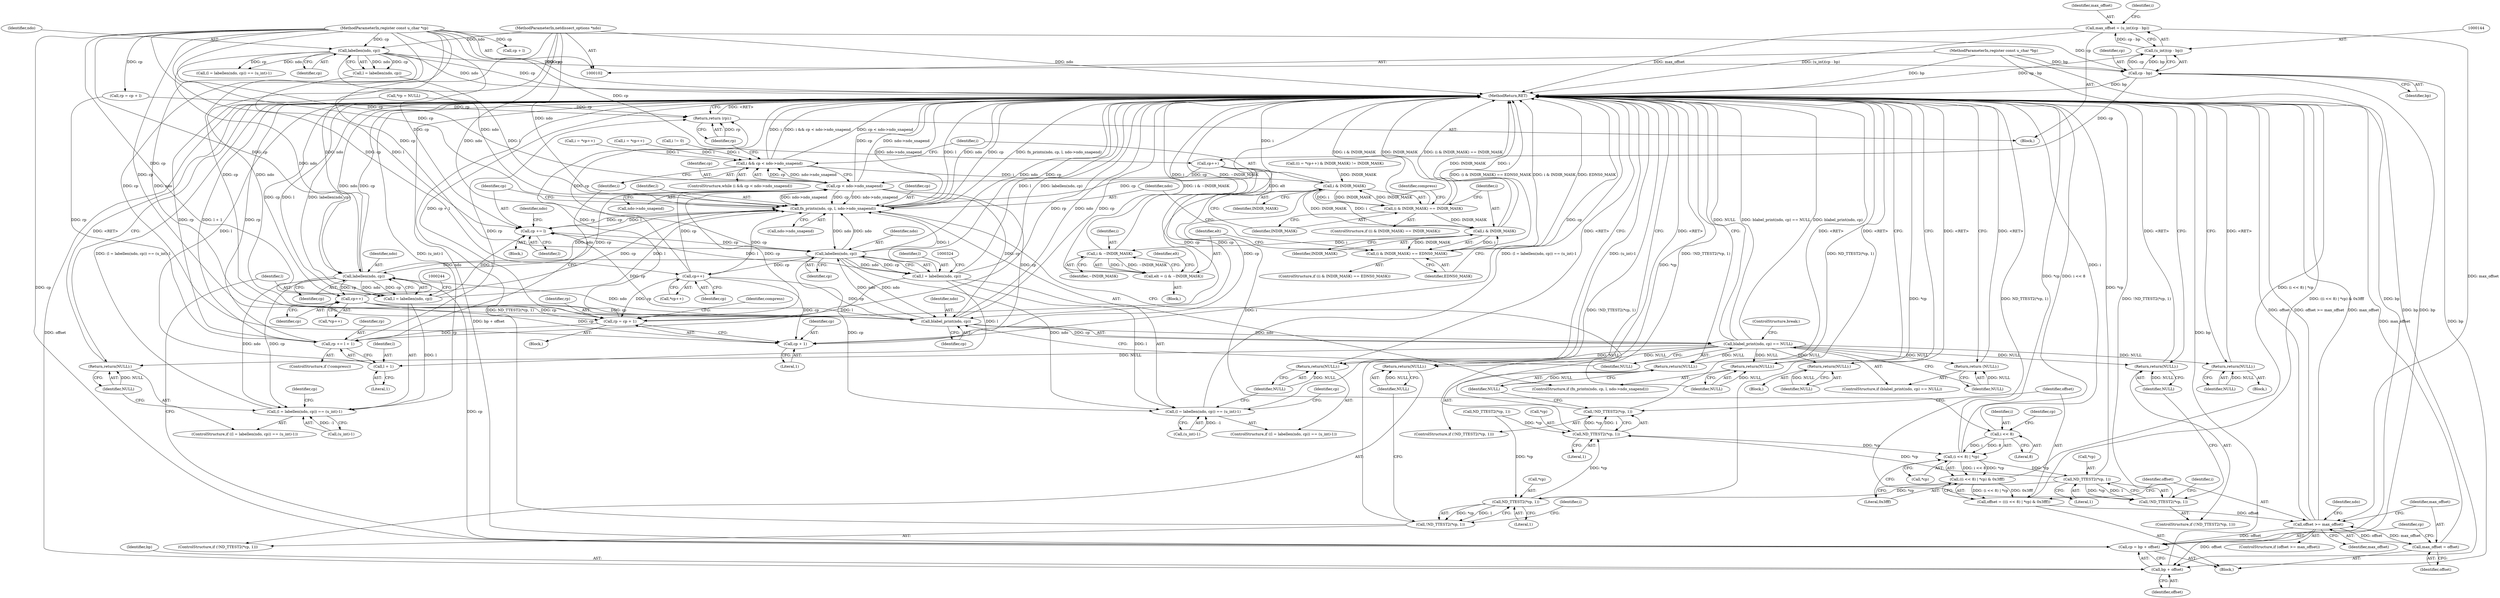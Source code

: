 digraph "0_tcpdump_3a76fd7c95fced2c2f8c8148a9055c3a542eff29@integer" {
"1000141" [label="(Call,max_offset = (u_int)(cp - bp))"];
"1000143" [label="(Call,(u_int)(cp - bp))"];
"1000145" [label="(Call,cp - bp)"];
"1000124" [label="(Call,labellen(ndo, cp))"];
"1000103" [label="(MethodParameterIn,netdissect_options *ndo)"];
"1000104" [label="(MethodParameterIn,register const u_char *cp)"];
"1000105" [label="(MethodParameterIn,register const u_char *bp)"];
"1000218" [label="(Call,offset >= max_offset)"];
"1000228" [label="(Call,max_offset = offset)"];
"1000231" [label="(Call,cp = bp + offset)"];
"1000240" [label="(Call,labellen(ndo, cp))"];
"1000237" [label="(Call,(l = labellen(ndo, cp)) == (u_int)-1)"];
"1000238" [label="(Call,l = labellen(ndo, cp))"];
"1000300" [label="(Call,fn_printn(ndo, cp, l, ndo->ndo_snapend))"];
"1000174" [label="(Call,cp < ndo->ndo_snapend)"];
"1000172" [label="(Call,i && cp < ndo->ndo_snapend)"];
"1000182" [label="(Call,i & INDIR_MASK)"];
"1000181" [label="(Call,(i & INDIR_MASK) == INDIR_MASK)"];
"1000265" [label="(Call,i & INDIR_MASK)"];
"1000264" [label="(Call,(i & INDIR_MASK) == EDNS0_MASK)"];
"1000272" [label="(Call,i & ~INDIR_MASK)"];
"1000270" [label="(Call,elt = (i & ~INDIR_MASK))"];
"1000211" [label="(Call,i << 8)"];
"1000210" [label="(Call,(i << 8) | *cp)"];
"1000209" [label="(Call,((i << 8) | *cp) & 0x3fff)"];
"1000207" [label="(Call,offset = (((i << 8) | *cp) & 0x3fff))"];
"1000251" [label="(Call,ND_TTEST2(*cp, 1))"];
"1000201" [label="(Call,ND_TTEST2(*cp, 1))"];
"1000200" [label="(Call,!ND_TTEST2(*cp, 1))"];
"1000250" [label="(Call,!ND_TTEST2(*cp, 1))"];
"1000331" [label="(Call,ND_TTEST2(*cp, 1))"];
"1000330" [label="(Call,!ND_TTEST2(*cp, 1))"];
"1000191" [label="(Call,rp = cp + 1)"];
"1000345" [label="(Call,rp += l + 1)"];
"1000355" [label="(Return,return (rp);)"];
"1000193" [label="(Call,cp + 1)"];
"1000281" [label="(Call,blabel_print(ndo, cp))"];
"1000280" [label="(Call,blabel_print(ndo, cp) == NULL)"];
"1000205" [label="(Return,return(NULL);)"];
"1000226" [label="(Return,return(NULL);)"];
"1000247" [label="(Return,return(NULL);)"];
"1000255" [label="(Return,return(NULL);)"];
"1000285" [label="(Return,return (NULL);)"];
"1000295" [label="(Return,return(NULL);)"];
"1000307" [label="(Return,return(NULL);)"];
"1000327" [label="(Return,return(NULL);)"];
"1000335" [label="(Return,return(NULL);)"];
"1000309" [label="(Call,cp += l)"];
"1000320" [label="(Call,labellen(ndo, cp))"];
"1000317" [label="(Call,(l = labellen(ndo, cp)) == (u_int)-1)"];
"1000318" [label="(Call,l = labellen(ndo, cp))"];
"1000347" [label="(Call,l + 1)"];
"1000340" [label="(Call,cp++)"];
"1000260" [label="(Call,cp++)"];
"1000233" [label="(Call,bp + offset)"];
"1000204" [label="(Literal,1)"];
"1000335" [label="(Return,return(NULL);)"];
"1000191" [label="(Call,rp = cp + 1)"];
"1000257" [label="(Call,i = *cp++)"];
"1000296" [label="(Identifier,NULL)"];
"1000217" [label="(ControlStructure,if (offset >= max_offset))"];
"1000149" [label="(Call,((i = *cp++) & INDIR_MASK) != INDIR_MASK)"];
"1000284" [label="(Identifier,NULL)"];
"1000180" [label="(ControlStructure,if ((i & INDIR_MASK) == INDIR_MASK))"];
"1000194" [label="(Identifier,cp)"];
"1000255" [label="(Return,return(NULL);)"];
"1000176" [label="(Call,ndo->ndo_snapend)"];
"1000316" [label="(ControlStructure,if ((l = labellen(ndo, cp)) == (u_int)-1))"];
"1000323" [label="(Call,(u_int)-1)"];
"1000146" [label="(Identifier,cp)"];
"1000337" [label="(Call,i = *cp++)"];
"1000304" [label="(Call,ndo->ndo_snapend)"];
"1000228" [label="(Call,max_offset = offset)"];
"1000145" [label="(Call,cp - bp)"];
"1000347" [label="(Call,l + 1)"];
"1000265" [label="(Call,i & INDIR_MASK)"];
"1000261" [label="(Identifier,cp)"];
"1000248" [label="(Identifier,NULL)"];
"1000154" [label="(Call,cp++)"];
"1000181" [label="(Call,(i & INDIR_MASK) == INDIR_MASK)"];
"1000190" [label="(Block,)"];
"1000319" [label="(Identifier,l)"];
"1000126" [label="(Identifier,cp)"];
"1000340" [label="(Call,cp++)"];
"1000263" [label="(ControlStructure,if ((i & INDIR_MASK) == EDNS0_MASK))"];
"1000147" [label="(Identifier,bp)"];
"1000299" [label="(ControlStructure,if (fn_printn(ndo, cp, l, ndo->ndo_snapend)))"];
"1000256" [label="(Identifier,NULL)"];
"1000237" [label="(Call,(l = labellen(ndo, cp)) == (u_int)-1)"];
"1000121" [label="(Call,(l = labellen(ndo, cp)) == (u_int)-1)"];
"1000206" [label="(Identifier,NULL)"];
"1000266" [label="(Identifier,i)"];
"1000285" [label="(Return,return (NULL);)"];
"1000213" [label="(Literal,8)"];
"1000238" [label="(Call,l = labellen(ndo, cp))"];
"1000227" [label="(Identifier,NULL)"];
"1000311" [label="(Identifier,l)"];
"1000239" [label="(Identifier,l)"];
"1000356" [label="(Identifier,rp)"];
"1000183" [label="(Identifier,i)"];
"1000141" [label="(Call,max_offset = (u_int)(cp - bp))"];
"1000270" [label="(Call,elt = (i & ~INDIR_MASK))"];
"1000251" [label="(Call,ND_TTEST2(*cp, 1))"];
"1000202" [label="(Call,*cp)"];
"1000193" [label="(Call,cp + 1)"];
"1000258" [label="(Identifier,i)"];
"1000328" [label="(Identifier,NULL)"];
"1000219" [label="(Identifier,offset)"];
"1000216" [label="(Literal,0x3fff)"];
"1000336" [label="(Identifier,NULL)"];
"1000314" [label="(Identifier,ndo)"];
"1000224" [label="(Identifier,ndo)"];
"1000334" [label="(Literal,1)"];
"1000267" [label="(Identifier,INDIR_MASK)"];
"1000346" [label="(Identifier,rp)"];
"1000207" [label="(Call,offset = (((i << 8) | *cp) & 0x3fff))"];
"1000277" [label="(Block,)"];
"1000345" [label="(Call,rp += l + 1)"];
"1000295" [label="(Return,return(NULL);)"];
"1000333" [label="(Identifier,cp)"];
"1000124" [label="(Call,labellen(ndo, cp))"];
"1000199" [label="(ControlStructure,if (!ND_TTEST2(*cp, 1)))"];
"1000192" [label="(Identifier,rp)"];
"1000226" [label="(Return,return(NULL);)"];
"1000185" [label="(Identifier,INDIR_MASK)"];
"1000264" [label="(Call,(i & INDIR_MASK) == EDNS0_MASK)"];
"1000242" [label="(Identifier,cp)"];
"1000320" [label="(Call,labellen(ndo, cp))"];
"1000332" [label="(Call,*cp)"];
"1000283" [label="(Identifier,cp)"];
"1000338" [label="(Identifier,i)"];
"1000208" [label="(Identifier,offset)"];
"1000331" [label="(Call,ND_TTEST2(*cp, 1))"];
"1000329" [label="(ControlStructure,if (!ND_TTEST2(*cp, 1)))"];
"1000171" [label="(ControlStructure,while (i && cp < ndo->ndo_snapend))"];
"1000230" [label="(Identifier,offset)"];
"1000243" [label="(Call,(u_int)-1)"];
"1000215" [label="(Identifier,cp)"];
"1000175" [label="(Identifier,cp)"];
"1000249" [label="(ControlStructure,if (!ND_TTEST2(*cp, 1)))"];
"1000247" [label="(Return,return(NULL);)"];
"1000327" [label="(Return,return(NULL);)"];
"1000174" [label="(Call,cp < ndo->ndo_snapend)"];
"1000212" [label="(Identifier,i)"];
"1000125" [label="(Identifier,ndo)"];
"1000302" [label="(Identifier,cp)"];
"1000253" [label="(Identifier,cp)"];
"1000195" [label="(Literal,1)"];
"1000234" [label="(Identifier,bp)"];
"1000342" [label="(ControlStructure,if (!compress))"];
"1000182" [label="(Call,i & INDIR_MASK)"];
"1000218" [label="(Call,offset >= max_offset)"];
"1000122" [label="(Call,l = labellen(ndo, cp))"];
"1000303" [label="(Identifier,l)"];
"1000339" [label="(Call,*cp++)"];
"1000279" [label="(ControlStructure,if (blabel_print(ndo, cp) == NULL))"];
"1000179" [label="(Block,)"];
"1000310" [label="(Identifier,cp)"];
"1000250" [label="(Call,!ND_TTEST2(*cp, 1))"];
"1000355" [label="(Return,return (rp);)"];
"1000189" [label="(Identifier,compress)"];
"1000214" [label="(Call,*cp)"];
"1000280" [label="(Call,blabel_print(ndo, cp) == NULL)"];
"1000241" [label="(Identifier,ndo)"];
"1000205" [label="(Return,return(NULL);)"];
"1000221" [label="(Block,)"];
"1000240" [label="(Call,labellen(ndo, cp))"];
"1000330" [label="(Call,!ND_TTEST2(*cp, 1))"];
"1000281" [label="(Call,blabel_print(ndo, cp))"];
"1000110" [label="(Call,*rp = NULL)"];
"1000260" [label="(Call,cp++)"];
"1000162" [label="(Call,rp = cp + l)"];
"1000309" [label="(Call,cp += l)"];
"1000184" [label="(Identifier,INDIR_MASK)"];
"1000211" [label="(Call,i << 8)"];
"1000231" [label="(Call,cp = bp + offset)"];
"1000142" [label="(Identifier,max_offset)"];
"1000318" [label="(Call,l = labellen(ndo, cp))"];
"1000233" [label="(Call,bp + offset)"];
"1000301" [label="(Identifier,ndo)"];
"1000307" [label="(Return,return(NULL);)"];
"1000341" [label="(Identifier,cp)"];
"1000143" [label="(Call,(u_int)(cp - bp))"];
"1000321" [label="(Identifier,ndo)"];
"1000282" [label="(Identifier,ndo)"];
"1000349" [label="(Literal,1)"];
"1000268" [label="(Identifier,EDNS0_MASK)"];
"1000322" [label="(Identifier,cp)"];
"1000186" [label="(Block,)"];
"1000274" [label="(Identifier,~INDIR_MASK)"];
"1000105" [label="(MethodParameterIn,register const u_char *bp)"];
"1000235" [label="(Identifier,offset)"];
"1000135" [label="(Call,ND_TTEST2(*cp, 1))"];
"1000232" [label="(Identifier,cp)"];
"1000197" [label="(Identifier,compress)"];
"1000164" [label="(Call,cp + l)"];
"1000348" [label="(Identifier,l)"];
"1000210" [label="(Call,(i << 8) | *cp)"];
"1000104" [label="(MethodParameterIn,register const u_char *cp)"];
"1000229" [label="(Identifier,max_offset)"];
"1000273" [label="(Identifier,i)"];
"1000254" [label="(Literal,1)"];
"1000286" [label="(Identifier,NULL)"];
"1000357" [label="(MethodReturn,RET)"];
"1000201" [label="(Call,ND_TTEST2(*cp, 1))"];
"1000173" [label="(Identifier,i)"];
"1000236" [label="(ControlStructure,if ((l = labellen(ndo, cp)) == (u_int)-1))"];
"1000272" [label="(Call,i & ~INDIR_MASK)"];
"1000271" [label="(Identifier,elt)"];
"1000300" [label="(Call,fn_printn(ndo, cp, l, ndo->ndo_snapend))"];
"1000269" [label="(Block,)"];
"1000220" [label="(Identifier,max_offset)"];
"1000287" [label="(ControlStructure,break;)"];
"1000200" [label="(Call,!ND_TTEST2(*cp, 1))"];
"1000152" [label="(Identifier,i)"];
"1000317" [label="(Call,(l = labellen(ndo, cp)) == (u_int)-1)"];
"1000106" [label="(Block,)"];
"1000209" [label="(Call,((i << 8) | *cp) & 0x3fff)"];
"1000103" [label="(MethodParameterIn,netdissect_options *ndo)"];
"1000308" [label="(Identifier,NULL)"];
"1000259" [label="(Call,*cp++)"];
"1000252" [label="(Call,*cp)"];
"1000276" [label="(Identifier,elt)"];
"1000168" [label="(Call,i != 0)"];
"1000172" [label="(Call,i && cp < ndo->ndo_snapend)"];
"1000141" -> "1000106"  [label="AST: "];
"1000141" -> "1000143"  [label="CFG: "];
"1000142" -> "1000141"  [label="AST: "];
"1000143" -> "1000141"  [label="AST: "];
"1000152" -> "1000141"  [label="CFG: "];
"1000141" -> "1000357"  [label="DDG: max_offset"];
"1000141" -> "1000357"  [label="DDG: (u_int)(cp - bp)"];
"1000143" -> "1000141"  [label="DDG: cp - bp"];
"1000141" -> "1000218"  [label="DDG: max_offset"];
"1000143" -> "1000145"  [label="CFG: "];
"1000144" -> "1000143"  [label="AST: "];
"1000145" -> "1000143"  [label="AST: "];
"1000143" -> "1000357"  [label="DDG: cp - bp"];
"1000145" -> "1000143"  [label="DDG: cp"];
"1000145" -> "1000143"  [label="DDG: bp"];
"1000145" -> "1000147"  [label="CFG: "];
"1000146" -> "1000145"  [label="AST: "];
"1000147" -> "1000145"  [label="AST: "];
"1000145" -> "1000357"  [label="DDG: bp"];
"1000124" -> "1000145"  [label="DDG: cp"];
"1000104" -> "1000145"  [label="DDG: cp"];
"1000105" -> "1000145"  [label="DDG: bp"];
"1000145" -> "1000154"  [label="DDG: cp"];
"1000145" -> "1000231"  [label="DDG: bp"];
"1000145" -> "1000233"  [label="DDG: bp"];
"1000124" -> "1000122"  [label="AST: "];
"1000124" -> "1000126"  [label="CFG: "];
"1000125" -> "1000124"  [label="AST: "];
"1000126" -> "1000124"  [label="AST: "];
"1000122" -> "1000124"  [label="CFG: "];
"1000124" -> "1000357"  [label="DDG: cp"];
"1000124" -> "1000357"  [label="DDG: ndo"];
"1000124" -> "1000121"  [label="DDG: ndo"];
"1000124" -> "1000121"  [label="DDG: cp"];
"1000124" -> "1000122"  [label="DDG: ndo"];
"1000124" -> "1000122"  [label="DDG: cp"];
"1000103" -> "1000124"  [label="DDG: ndo"];
"1000104" -> "1000124"  [label="DDG: cp"];
"1000124" -> "1000240"  [label="DDG: ndo"];
"1000124" -> "1000281"  [label="DDG: ndo"];
"1000124" -> "1000300"  [label="DDG: ndo"];
"1000103" -> "1000102"  [label="AST: "];
"1000103" -> "1000357"  [label="DDG: ndo"];
"1000103" -> "1000240"  [label="DDG: ndo"];
"1000103" -> "1000281"  [label="DDG: ndo"];
"1000103" -> "1000300"  [label="DDG: ndo"];
"1000103" -> "1000320"  [label="DDG: ndo"];
"1000104" -> "1000102"  [label="AST: "];
"1000104" -> "1000357"  [label="DDG: cp"];
"1000104" -> "1000154"  [label="DDG: cp"];
"1000104" -> "1000162"  [label="DDG: cp"];
"1000104" -> "1000164"  [label="DDG: cp"];
"1000104" -> "1000174"  [label="DDG: cp"];
"1000104" -> "1000191"  [label="DDG: cp"];
"1000104" -> "1000193"  [label="DDG: cp"];
"1000104" -> "1000231"  [label="DDG: cp"];
"1000104" -> "1000240"  [label="DDG: cp"];
"1000104" -> "1000260"  [label="DDG: cp"];
"1000104" -> "1000281"  [label="DDG: cp"];
"1000104" -> "1000300"  [label="DDG: cp"];
"1000104" -> "1000309"  [label="DDG: cp"];
"1000104" -> "1000320"  [label="DDG: cp"];
"1000104" -> "1000340"  [label="DDG: cp"];
"1000105" -> "1000102"  [label="AST: "];
"1000105" -> "1000357"  [label="DDG: bp"];
"1000105" -> "1000231"  [label="DDG: bp"];
"1000105" -> "1000233"  [label="DDG: bp"];
"1000218" -> "1000217"  [label="AST: "];
"1000218" -> "1000220"  [label="CFG: "];
"1000219" -> "1000218"  [label="AST: "];
"1000220" -> "1000218"  [label="AST: "];
"1000224" -> "1000218"  [label="CFG: "];
"1000229" -> "1000218"  [label="CFG: "];
"1000218" -> "1000357"  [label="DDG: offset"];
"1000218" -> "1000357"  [label="DDG: offset >= max_offset"];
"1000218" -> "1000357"  [label="DDG: max_offset"];
"1000207" -> "1000218"  [label="DDG: offset"];
"1000228" -> "1000218"  [label="DDG: max_offset"];
"1000218" -> "1000228"  [label="DDG: offset"];
"1000218" -> "1000231"  [label="DDG: offset"];
"1000218" -> "1000233"  [label="DDG: offset"];
"1000228" -> "1000186"  [label="AST: "];
"1000228" -> "1000230"  [label="CFG: "];
"1000229" -> "1000228"  [label="AST: "];
"1000230" -> "1000228"  [label="AST: "];
"1000232" -> "1000228"  [label="CFG: "];
"1000228" -> "1000357"  [label="DDG: max_offset"];
"1000231" -> "1000186"  [label="AST: "];
"1000231" -> "1000233"  [label="CFG: "];
"1000232" -> "1000231"  [label="AST: "];
"1000233" -> "1000231"  [label="AST: "];
"1000239" -> "1000231"  [label="CFG: "];
"1000231" -> "1000357"  [label="DDG: bp + offset"];
"1000231" -> "1000240"  [label="DDG: cp"];
"1000240" -> "1000238"  [label="AST: "];
"1000240" -> "1000242"  [label="CFG: "];
"1000241" -> "1000240"  [label="AST: "];
"1000242" -> "1000240"  [label="AST: "];
"1000238" -> "1000240"  [label="CFG: "];
"1000240" -> "1000357"  [label="DDG: cp"];
"1000240" -> "1000357"  [label="DDG: ndo"];
"1000240" -> "1000237"  [label="DDG: ndo"];
"1000240" -> "1000237"  [label="DDG: cp"];
"1000240" -> "1000238"  [label="DDG: ndo"];
"1000240" -> "1000238"  [label="DDG: cp"];
"1000320" -> "1000240"  [label="DDG: ndo"];
"1000240" -> "1000260"  [label="DDG: cp"];
"1000240" -> "1000281"  [label="DDG: ndo"];
"1000240" -> "1000300"  [label="DDG: ndo"];
"1000237" -> "1000236"  [label="AST: "];
"1000237" -> "1000243"  [label="CFG: "];
"1000238" -> "1000237"  [label="AST: "];
"1000243" -> "1000237"  [label="AST: "];
"1000248" -> "1000237"  [label="CFG: "];
"1000253" -> "1000237"  [label="CFG: "];
"1000237" -> "1000357"  [label="DDG: (l = labellen(ndo, cp)) == (u_int)-1"];
"1000237" -> "1000357"  [label="DDG: (u_int)-1"];
"1000238" -> "1000237"  [label="DDG: l"];
"1000243" -> "1000237"  [label="DDG: -1"];
"1000239" -> "1000238"  [label="AST: "];
"1000244" -> "1000238"  [label="CFG: "];
"1000238" -> "1000357"  [label="DDG: l"];
"1000238" -> "1000357"  [label="DDG: labellen(ndo, cp)"];
"1000238" -> "1000300"  [label="DDG: l"];
"1000238" -> "1000309"  [label="DDG: l"];
"1000300" -> "1000299"  [label="AST: "];
"1000300" -> "1000304"  [label="CFG: "];
"1000301" -> "1000300"  [label="AST: "];
"1000302" -> "1000300"  [label="AST: "];
"1000303" -> "1000300"  [label="AST: "];
"1000304" -> "1000300"  [label="AST: "];
"1000308" -> "1000300"  [label="CFG: "];
"1000310" -> "1000300"  [label="CFG: "];
"1000300" -> "1000357"  [label="DDG: ndo->ndo_snapend"];
"1000300" -> "1000357"  [label="DDG: l"];
"1000300" -> "1000357"  [label="DDG: ndo"];
"1000300" -> "1000357"  [label="DDG: cp"];
"1000300" -> "1000357"  [label="DDG: fn_printn(ndo, cp, l, ndo->ndo_snapend)"];
"1000300" -> "1000174"  [label="DDG: ndo->ndo_snapend"];
"1000320" -> "1000300"  [label="DDG: ndo"];
"1000154" -> "1000300"  [label="DDG: cp"];
"1000260" -> "1000300"  [label="DDG: cp"];
"1000340" -> "1000300"  [label="DDG: cp"];
"1000174" -> "1000300"  [label="DDG: cp"];
"1000174" -> "1000300"  [label="DDG: ndo->ndo_snapend"];
"1000318" -> "1000300"  [label="DDG: l"];
"1000122" -> "1000300"  [label="DDG: l"];
"1000300" -> "1000309"  [label="DDG: l"];
"1000300" -> "1000309"  [label="DDG: cp"];
"1000300" -> "1000320"  [label="DDG: ndo"];
"1000174" -> "1000172"  [label="AST: "];
"1000174" -> "1000176"  [label="CFG: "];
"1000175" -> "1000174"  [label="AST: "];
"1000176" -> "1000174"  [label="AST: "];
"1000172" -> "1000174"  [label="CFG: "];
"1000174" -> "1000357"  [label="DDG: ndo->ndo_snapend"];
"1000174" -> "1000357"  [label="DDG: cp"];
"1000174" -> "1000172"  [label="DDG: cp"];
"1000174" -> "1000172"  [label="DDG: ndo->ndo_snapend"];
"1000154" -> "1000174"  [label="DDG: cp"];
"1000260" -> "1000174"  [label="DDG: cp"];
"1000340" -> "1000174"  [label="DDG: cp"];
"1000174" -> "1000191"  [label="DDG: cp"];
"1000174" -> "1000193"  [label="DDG: cp"];
"1000174" -> "1000281"  [label="DDG: cp"];
"1000172" -> "1000171"  [label="AST: "];
"1000172" -> "1000173"  [label="CFG: "];
"1000173" -> "1000172"  [label="AST: "];
"1000183" -> "1000172"  [label="CFG: "];
"1000356" -> "1000172"  [label="CFG: "];
"1000172" -> "1000357"  [label="DDG: i && cp < ndo->ndo_snapend"];
"1000172" -> "1000357"  [label="DDG: i"];
"1000172" -> "1000357"  [label="DDG: cp < ndo->ndo_snapend"];
"1000168" -> "1000172"  [label="DDG: i"];
"1000337" -> "1000172"  [label="DDG: i"];
"1000257" -> "1000172"  [label="DDG: i"];
"1000172" -> "1000182"  [label="DDG: i"];
"1000182" -> "1000181"  [label="AST: "];
"1000182" -> "1000184"  [label="CFG: "];
"1000183" -> "1000182"  [label="AST: "];
"1000184" -> "1000182"  [label="AST: "];
"1000185" -> "1000182"  [label="CFG: "];
"1000182" -> "1000357"  [label="DDG: i"];
"1000182" -> "1000181"  [label="DDG: i"];
"1000182" -> "1000181"  [label="DDG: INDIR_MASK"];
"1000181" -> "1000182"  [label="DDG: INDIR_MASK"];
"1000149" -> "1000182"  [label="DDG: INDIR_MASK"];
"1000265" -> "1000182"  [label="DDG: INDIR_MASK"];
"1000182" -> "1000211"  [label="DDG: i"];
"1000182" -> "1000265"  [label="DDG: i"];
"1000181" -> "1000180"  [label="AST: "];
"1000181" -> "1000185"  [label="CFG: "];
"1000185" -> "1000181"  [label="AST: "];
"1000189" -> "1000181"  [label="CFG: "];
"1000266" -> "1000181"  [label="CFG: "];
"1000181" -> "1000357"  [label="DDG: i & INDIR_MASK"];
"1000181" -> "1000357"  [label="DDG: INDIR_MASK"];
"1000181" -> "1000357"  [label="DDG: (i & INDIR_MASK) == INDIR_MASK"];
"1000181" -> "1000265"  [label="DDG: INDIR_MASK"];
"1000265" -> "1000264"  [label="AST: "];
"1000265" -> "1000267"  [label="CFG: "];
"1000266" -> "1000265"  [label="AST: "];
"1000267" -> "1000265"  [label="AST: "];
"1000268" -> "1000265"  [label="CFG: "];
"1000265" -> "1000357"  [label="DDG: INDIR_MASK"];
"1000265" -> "1000357"  [label="DDG: i"];
"1000265" -> "1000264"  [label="DDG: i"];
"1000265" -> "1000264"  [label="DDG: INDIR_MASK"];
"1000265" -> "1000272"  [label="DDG: i"];
"1000264" -> "1000263"  [label="AST: "];
"1000264" -> "1000268"  [label="CFG: "];
"1000268" -> "1000264"  [label="AST: "];
"1000271" -> "1000264"  [label="CFG: "];
"1000301" -> "1000264"  [label="CFG: "];
"1000264" -> "1000357"  [label="DDG: i & INDIR_MASK"];
"1000264" -> "1000357"  [label="DDG: EDNS0_MASK"];
"1000264" -> "1000357"  [label="DDG: (i & INDIR_MASK) == EDNS0_MASK"];
"1000272" -> "1000270"  [label="AST: "];
"1000272" -> "1000274"  [label="CFG: "];
"1000273" -> "1000272"  [label="AST: "];
"1000274" -> "1000272"  [label="AST: "];
"1000270" -> "1000272"  [label="CFG: "];
"1000272" -> "1000357"  [label="DDG: ~INDIR_MASK"];
"1000272" -> "1000357"  [label="DDG: i"];
"1000272" -> "1000270"  [label="DDG: i"];
"1000272" -> "1000270"  [label="DDG: ~INDIR_MASK"];
"1000270" -> "1000269"  [label="AST: "];
"1000271" -> "1000270"  [label="AST: "];
"1000276" -> "1000270"  [label="CFG: "];
"1000270" -> "1000357"  [label="DDG: i & ~INDIR_MASK"];
"1000270" -> "1000357"  [label="DDG: elt"];
"1000211" -> "1000210"  [label="AST: "];
"1000211" -> "1000213"  [label="CFG: "];
"1000212" -> "1000211"  [label="AST: "];
"1000213" -> "1000211"  [label="AST: "];
"1000215" -> "1000211"  [label="CFG: "];
"1000211" -> "1000357"  [label="DDG: i"];
"1000211" -> "1000210"  [label="DDG: i"];
"1000211" -> "1000210"  [label="DDG: 8"];
"1000210" -> "1000209"  [label="AST: "];
"1000210" -> "1000214"  [label="CFG: "];
"1000214" -> "1000210"  [label="AST: "];
"1000216" -> "1000210"  [label="CFG: "];
"1000210" -> "1000357"  [label="DDG: *cp"];
"1000210" -> "1000357"  [label="DDG: i << 8"];
"1000210" -> "1000209"  [label="DDG: i << 8"];
"1000210" -> "1000209"  [label="DDG: *cp"];
"1000201" -> "1000210"  [label="DDG: *cp"];
"1000210" -> "1000251"  [label="DDG: *cp"];
"1000209" -> "1000207"  [label="AST: "];
"1000209" -> "1000216"  [label="CFG: "];
"1000216" -> "1000209"  [label="AST: "];
"1000207" -> "1000209"  [label="CFG: "];
"1000209" -> "1000357"  [label="DDG: (i << 8) | *cp"];
"1000209" -> "1000207"  [label="DDG: (i << 8) | *cp"];
"1000209" -> "1000207"  [label="DDG: 0x3fff"];
"1000207" -> "1000186"  [label="AST: "];
"1000208" -> "1000207"  [label="AST: "];
"1000219" -> "1000207"  [label="CFG: "];
"1000207" -> "1000357"  [label="DDG: ((i << 8) | *cp) & 0x3fff"];
"1000251" -> "1000250"  [label="AST: "];
"1000251" -> "1000254"  [label="CFG: "];
"1000252" -> "1000251"  [label="AST: "];
"1000254" -> "1000251"  [label="AST: "];
"1000250" -> "1000251"  [label="CFG: "];
"1000251" -> "1000357"  [label="DDG: *cp"];
"1000251" -> "1000201"  [label="DDG: *cp"];
"1000251" -> "1000250"  [label="DDG: *cp"];
"1000251" -> "1000250"  [label="DDG: 1"];
"1000251" -> "1000331"  [label="DDG: *cp"];
"1000201" -> "1000200"  [label="AST: "];
"1000201" -> "1000204"  [label="CFG: "];
"1000202" -> "1000201"  [label="AST: "];
"1000204" -> "1000201"  [label="AST: "];
"1000200" -> "1000201"  [label="CFG: "];
"1000201" -> "1000357"  [label="DDG: *cp"];
"1000201" -> "1000200"  [label="DDG: *cp"];
"1000201" -> "1000200"  [label="DDG: 1"];
"1000135" -> "1000201"  [label="DDG: *cp"];
"1000331" -> "1000201"  [label="DDG: *cp"];
"1000200" -> "1000199"  [label="AST: "];
"1000206" -> "1000200"  [label="CFG: "];
"1000208" -> "1000200"  [label="CFG: "];
"1000200" -> "1000357"  [label="DDG: ND_TTEST2(*cp, 1)"];
"1000200" -> "1000357"  [label="DDG: !ND_TTEST2(*cp, 1)"];
"1000250" -> "1000249"  [label="AST: "];
"1000256" -> "1000250"  [label="CFG: "];
"1000258" -> "1000250"  [label="CFG: "];
"1000250" -> "1000357"  [label="DDG: ND_TTEST2(*cp, 1)"];
"1000250" -> "1000357"  [label="DDG: !ND_TTEST2(*cp, 1)"];
"1000331" -> "1000330"  [label="AST: "];
"1000331" -> "1000334"  [label="CFG: "];
"1000332" -> "1000331"  [label="AST: "];
"1000334" -> "1000331"  [label="AST: "];
"1000330" -> "1000331"  [label="CFG: "];
"1000331" -> "1000357"  [label="DDG: *cp"];
"1000331" -> "1000330"  [label="DDG: *cp"];
"1000331" -> "1000330"  [label="DDG: 1"];
"1000135" -> "1000331"  [label="DDG: *cp"];
"1000330" -> "1000329"  [label="AST: "];
"1000336" -> "1000330"  [label="CFG: "];
"1000338" -> "1000330"  [label="CFG: "];
"1000330" -> "1000357"  [label="DDG: ND_TTEST2(*cp, 1)"];
"1000330" -> "1000357"  [label="DDG: !ND_TTEST2(*cp, 1)"];
"1000191" -> "1000190"  [label="AST: "];
"1000191" -> "1000193"  [label="CFG: "];
"1000192" -> "1000191"  [label="AST: "];
"1000193" -> "1000191"  [label="AST: "];
"1000197" -> "1000191"  [label="CFG: "];
"1000191" -> "1000357"  [label="DDG: cp + 1"];
"1000191" -> "1000357"  [label="DDG: rp"];
"1000154" -> "1000191"  [label="DDG: cp"];
"1000260" -> "1000191"  [label="DDG: cp"];
"1000340" -> "1000191"  [label="DDG: cp"];
"1000191" -> "1000345"  [label="DDG: rp"];
"1000191" -> "1000355"  [label="DDG: rp"];
"1000345" -> "1000342"  [label="AST: "];
"1000345" -> "1000347"  [label="CFG: "];
"1000346" -> "1000345"  [label="AST: "];
"1000347" -> "1000345"  [label="AST: "];
"1000173" -> "1000345"  [label="CFG: "];
"1000345" -> "1000357"  [label="DDG: l + 1"];
"1000345" -> "1000357"  [label="DDG: rp"];
"1000318" -> "1000345"  [label="DDG: l"];
"1000162" -> "1000345"  [label="DDG: rp"];
"1000110" -> "1000345"  [label="DDG: rp"];
"1000345" -> "1000355"  [label="DDG: rp"];
"1000355" -> "1000106"  [label="AST: "];
"1000355" -> "1000356"  [label="CFG: "];
"1000356" -> "1000355"  [label="AST: "];
"1000357" -> "1000355"  [label="CFG: "];
"1000355" -> "1000357"  [label="DDG: <RET>"];
"1000356" -> "1000355"  [label="DDG: rp"];
"1000162" -> "1000355"  [label="DDG: rp"];
"1000110" -> "1000355"  [label="DDG: rp"];
"1000193" -> "1000195"  [label="CFG: "];
"1000194" -> "1000193"  [label="AST: "];
"1000195" -> "1000193"  [label="AST: "];
"1000193" -> "1000357"  [label="DDG: cp"];
"1000154" -> "1000193"  [label="DDG: cp"];
"1000260" -> "1000193"  [label="DDG: cp"];
"1000340" -> "1000193"  [label="DDG: cp"];
"1000281" -> "1000280"  [label="AST: "];
"1000281" -> "1000283"  [label="CFG: "];
"1000282" -> "1000281"  [label="AST: "];
"1000283" -> "1000281"  [label="AST: "];
"1000284" -> "1000281"  [label="CFG: "];
"1000281" -> "1000357"  [label="DDG: ndo"];
"1000281" -> "1000357"  [label="DDG: cp"];
"1000281" -> "1000280"  [label="DDG: ndo"];
"1000281" -> "1000280"  [label="DDG: cp"];
"1000320" -> "1000281"  [label="DDG: ndo"];
"1000154" -> "1000281"  [label="DDG: cp"];
"1000260" -> "1000281"  [label="DDG: cp"];
"1000340" -> "1000281"  [label="DDG: cp"];
"1000281" -> "1000309"  [label="DDG: cp"];
"1000281" -> "1000320"  [label="DDG: ndo"];
"1000280" -> "1000279"  [label="AST: "];
"1000280" -> "1000284"  [label="CFG: "];
"1000284" -> "1000280"  [label="AST: "];
"1000286" -> "1000280"  [label="CFG: "];
"1000287" -> "1000280"  [label="CFG: "];
"1000280" -> "1000357"  [label="DDG: NULL"];
"1000280" -> "1000357"  [label="DDG: blabel_print(ndo, cp) == NULL"];
"1000280" -> "1000357"  [label="DDG: blabel_print(ndo, cp)"];
"1000280" -> "1000205"  [label="DDG: NULL"];
"1000280" -> "1000226"  [label="DDG: NULL"];
"1000280" -> "1000247"  [label="DDG: NULL"];
"1000280" -> "1000255"  [label="DDG: NULL"];
"1000280" -> "1000285"  [label="DDG: NULL"];
"1000280" -> "1000295"  [label="DDG: NULL"];
"1000280" -> "1000307"  [label="DDG: NULL"];
"1000280" -> "1000327"  [label="DDG: NULL"];
"1000280" -> "1000335"  [label="DDG: NULL"];
"1000205" -> "1000199"  [label="AST: "];
"1000205" -> "1000206"  [label="CFG: "];
"1000206" -> "1000205"  [label="AST: "];
"1000357" -> "1000205"  [label="CFG: "];
"1000205" -> "1000357"  [label="DDG: <RET>"];
"1000206" -> "1000205"  [label="DDG: NULL"];
"1000226" -> "1000221"  [label="AST: "];
"1000226" -> "1000227"  [label="CFG: "];
"1000227" -> "1000226"  [label="AST: "];
"1000357" -> "1000226"  [label="CFG: "];
"1000226" -> "1000357"  [label="DDG: <RET>"];
"1000227" -> "1000226"  [label="DDG: NULL"];
"1000247" -> "1000236"  [label="AST: "];
"1000247" -> "1000248"  [label="CFG: "];
"1000248" -> "1000247"  [label="AST: "];
"1000357" -> "1000247"  [label="CFG: "];
"1000247" -> "1000357"  [label="DDG: <RET>"];
"1000248" -> "1000247"  [label="DDG: NULL"];
"1000255" -> "1000249"  [label="AST: "];
"1000255" -> "1000256"  [label="CFG: "];
"1000256" -> "1000255"  [label="AST: "];
"1000357" -> "1000255"  [label="CFG: "];
"1000255" -> "1000357"  [label="DDG: <RET>"];
"1000256" -> "1000255"  [label="DDG: NULL"];
"1000285" -> "1000279"  [label="AST: "];
"1000285" -> "1000286"  [label="CFG: "];
"1000286" -> "1000285"  [label="AST: "];
"1000357" -> "1000285"  [label="CFG: "];
"1000285" -> "1000357"  [label="DDG: <RET>"];
"1000286" -> "1000285"  [label="DDG: NULL"];
"1000295" -> "1000277"  [label="AST: "];
"1000295" -> "1000296"  [label="CFG: "];
"1000296" -> "1000295"  [label="AST: "];
"1000357" -> "1000295"  [label="CFG: "];
"1000295" -> "1000357"  [label="DDG: <RET>"];
"1000296" -> "1000295"  [label="DDG: NULL"];
"1000307" -> "1000299"  [label="AST: "];
"1000307" -> "1000308"  [label="CFG: "];
"1000308" -> "1000307"  [label="AST: "];
"1000357" -> "1000307"  [label="CFG: "];
"1000307" -> "1000357"  [label="DDG: <RET>"];
"1000308" -> "1000307"  [label="DDG: NULL"];
"1000327" -> "1000316"  [label="AST: "];
"1000327" -> "1000328"  [label="CFG: "];
"1000328" -> "1000327"  [label="AST: "];
"1000357" -> "1000327"  [label="CFG: "];
"1000327" -> "1000357"  [label="DDG: <RET>"];
"1000328" -> "1000327"  [label="DDG: NULL"];
"1000335" -> "1000329"  [label="AST: "];
"1000335" -> "1000336"  [label="CFG: "];
"1000336" -> "1000335"  [label="AST: "];
"1000357" -> "1000335"  [label="CFG: "];
"1000335" -> "1000357"  [label="DDG: <RET>"];
"1000336" -> "1000335"  [label="DDG: NULL"];
"1000309" -> "1000179"  [label="AST: "];
"1000309" -> "1000311"  [label="CFG: "];
"1000310" -> "1000309"  [label="AST: "];
"1000311" -> "1000309"  [label="AST: "];
"1000314" -> "1000309"  [label="CFG: "];
"1000318" -> "1000309"  [label="DDG: l"];
"1000122" -> "1000309"  [label="DDG: l"];
"1000309" -> "1000320"  [label="DDG: cp"];
"1000320" -> "1000318"  [label="AST: "];
"1000320" -> "1000322"  [label="CFG: "];
"1000321" -> "1000320"  [label="AST: "];
"1000322" -> "1000320"  [label="AST: "];
"1000318" -> "1000320"  [label="CFG: "];
"1000320" -> "1000357"  [label="DDG: cp"];
"1000320" -> "1000357"  [label="DDG: ndo"];
"1000320" -> "1000317"  [label="DDG: ndo"];
"1000320" -> "1000317"  [label="DDG: cp"];
"1000320" -> "1000318"  [label="DDG: ndo"];
"1000320" -> "1000318"  [label="DDG: cp"];
"1000320" -> "1000340"  [label="DDG: cp"];
"1000317" -> "1000316"  [label="AST: "];
"1000317" -> "1000323"  [label="CFG: "];
"1000318" -> "1000317"  [label="AST: "];
"1000323" -> "1000317"  [label="AST: "];
"1000328" -> "1000317"  [label="CFG: "];
"1000333" -> "1000317"  [label="CFG: "];
"1000317" -> "1000357"  [label="DDG: (u_int)-1"];
"1000317" -> "1000357"  [label="DDG: (l = labellen(ndo, cp)) == (u_int)-1"];
"1000318" -> "1000317"  [label="DDG: l"];
"1000323" -> "1000317"  [label="DDG: -1"];
"1000319" -> "1000318"  [label="AST: "];
"1000324" -> "1000318"  [label="CFG: "];
"1000318" -> "1000357"  [label="DDG: l"];
"1000318" -> "1000357"  [label="DDG: labellen(ndo, cp)"];
"1000318" -> "1000347"  [label="DDG: l"];
"1000347" -> "1000349"  [label="CFG: "];
"1000348" -> "1000347"  [label="AST: "];
"1000349" -> "1000347"  [label="AST: "];
"1000347" -> "1000357"  [label="DDG: l"];
"1000340" -> "1000339"  [label="AST: "];
"1000340" -> "1000341"  [label="CFG: "];
"1000341" -> "1000340"  [label="AST: "];
"1000339" -> "1000340"  [label="CFG: "];
"1000340" -> "1000357"  [label="DDG: cp"];
"1000260" -> "1000259"  [label="AST: "];
"1000260" -> "1000261"  [label="CFG: "];
"1000261" -> "1000260"  [label="AST: "];
"1000259" -> "1000260"  [label="CFG: "];
"1000260" -> "1000357"  [label="DDG: cp"];
"1000233" -> "1000235"  [label="CFG: "];
"1000234" -> "1000233"  [label="AST: "];
"1000235" -> "1000233"  [label="AST: "];
"1000233" -> "1000357"  [label="DDG: offset"];
"1000233" -> "1000357"  [label="DDG: bp"];
}
